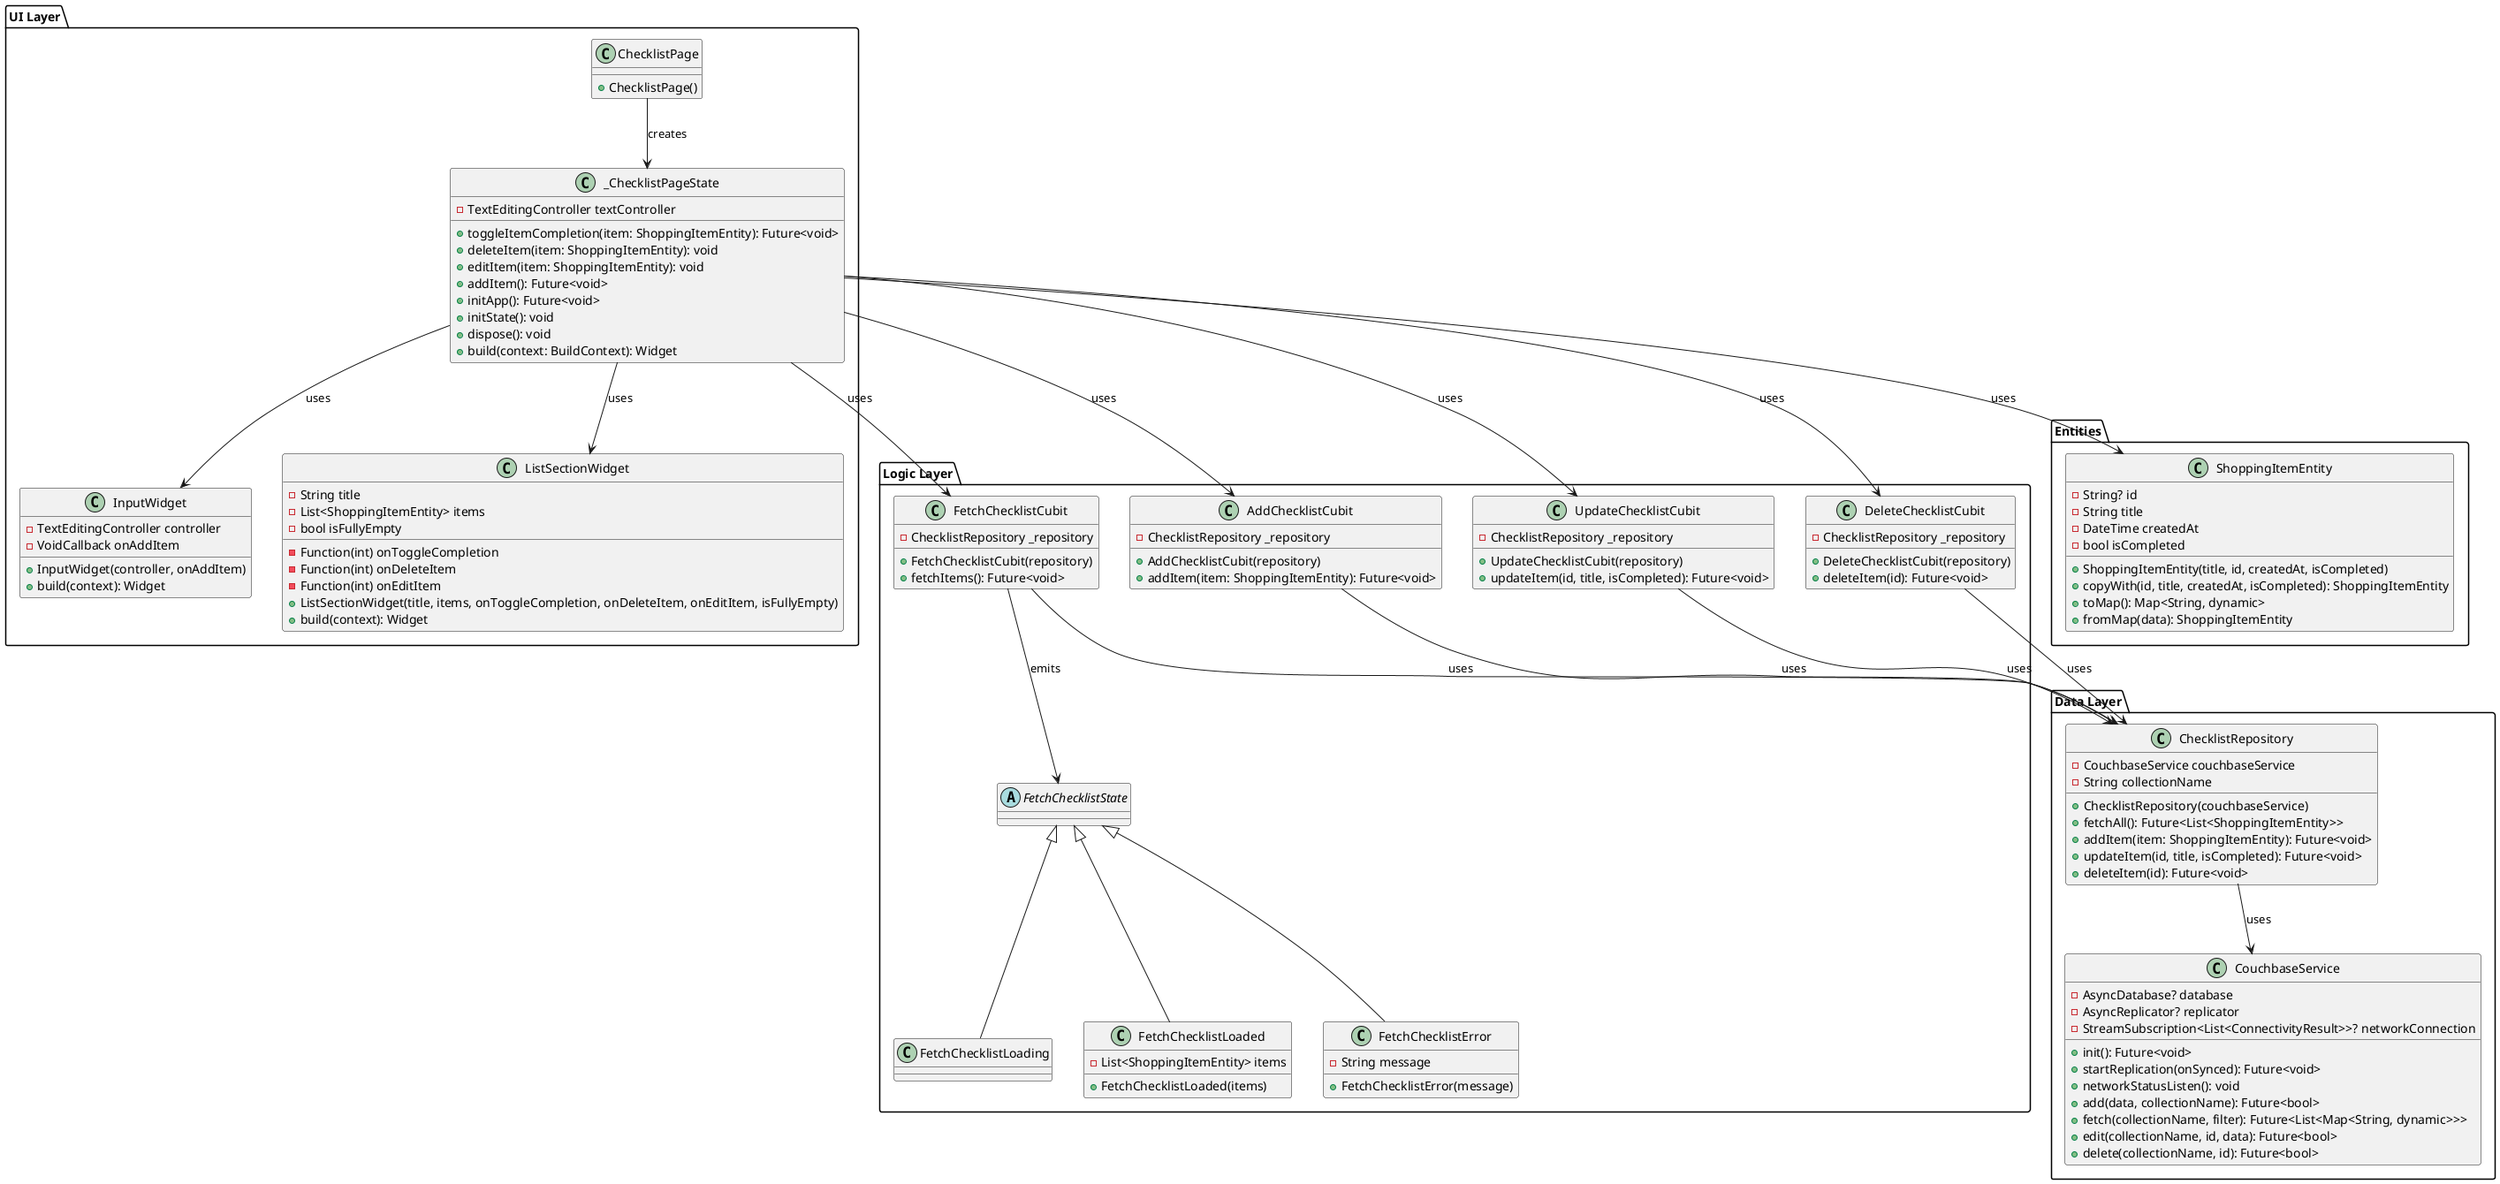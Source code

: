 @startuml ChecklistPage Class Diagram

package "UI Layer" as UI {
  class ChecklistPage {
    +ChecklistPage()
  }

  class _ChecklistPageState {
    -TextEditingController textController
    +toggleItemCompletion(item: ShoppingItemEntity): Future<void>
    +deleteItem(item: ShoppingItemEntity): void
    +editItem(item: ShoppingItemEntity): void
    +addItem(): Future<void>
    +initApp(): Future<void>
    +initState(): void
    +dispose(): void
    +build(context: BuildContext): Widget
  }

  ChecklistPage --> _ChecklistPageState : creates

  class InputWidget {
    -TextEditingController controller
    -VoidCallback onAddItem
    +InputWidget(controller, onAddItem)
    +build(context): Widget
  }

  class ListSectionWidget {
    -String title
    -List<ShoppingItemEntity> items
    -Function(int) onToggleCompletion
    -Function(int) onDeleteItem
    -Function(int) onEditItem
    -bool isFullyEmpty
    +ListSectionWidget(title, items, onToggleCompletion, onDeleteItem, onEditItem, isFullyEmpty)
    +build(context): Widget
  }

  _ChecklistPageState --> InputWidget : uses
  _ChecklistPageState --> ListSectionWidget : uses
}

package "Logic Layer" as Logic {
  class FetchChecklistCubit {
    -ChecklistRepository _repository
    +FetchChecklistCubit(repository)
    +fetchItems(): Future<void>
  }

  class AddChecklistCubit {
    -ChecklistRepository _repository
    +AddChecklistCubit(repository)
    +addItem(item: ShoppingItemEntity): Future<void>
  }

  class UpdateChecklistCubit {
    -ChecklistRepository _repository
    +UpdateChecklistCubit(repository)
    +updateItem(id, title, isCompleted): Future<void>
  }

  class DeleteChecklistCubit {
    -ChecklistRepository _repository
    +DeleteChecklistCubit(repository)
    +deleteItem(id): Future<void>
  }

  _ChecklistPageState --> FetchChecklistCubit : uses
  _ChecklistPageState --> AddChecklistCubit : uses
  _ChecklistPageState --> UpdateChecklistCubit : uses
  _ChecklistPageState --> DeleteChecklistCubit : uses

  abstract class FetchChecklistState

  class FetchChecklistLoading {
  }

  class FetchChecklistLoaded {
    -List<ShoppingItemEntity> items
    +FetchChecklistLoaded(items)
  }

  class FetchChecklistError {
    -String message
    +FetchChecklistError(message)
  }

  FetchChecklistState <|-- FetchChecklistLoading
  FetchChecklistState <|-- FetchChecklistLoaded
  FetchChecklistState <|-- FetchChecklistError

  FetchChecklistCubit --> FetchChecklistState : emits
}

package "Data Layer" as Data {
  class ChecklistRepository {
    -CouchbaseService couchbaseService
    -String collectionName
    +ChecklistRepository(couchbaseService)
    +fetchAll(): Future<List<ShoppingItemEntity>>
    +addItem(item: ShoppingItemEntity): Future<void>
    +updateItem(id, title, isCompleted): Future<void>
    +deleteItem(id): Future<void>
  }

  FetchChecklistCubit --> ChecklistRepository : uses
  AddChecklistCubit --> ChecklistRepository : uses
  UpdateChecklistCubit --> ChecklistRepository : uses
  DeleteChecklistCubit --> ChecklistRepository : uses

  class CouchbaseService {
    -AsyncDatabase? database
    -AsyncReplicator? replicator
    -StreamSubscription<List<ConnectivityResult>>? networkConnection
    +init(): Future<void>
    +startReplication(onSynced): Future<void>
    +networkStatusListen(): void
    +add(data, collectionName): Future<bool>
    +fetch(collectionName, filter): Future<List<Map<String, dynamic>>>
    +edit(collectionName, id, data): Future<bool>
    +delete(collectionName, id): Future<bool>
  }

  ChecklistRepository --> CouchbaseService : uses
}

package "Entities" as Entities {
  class ShoppingItemEntity {
    -String? id
    -String title
    -DateTime createdAt
    -bool isCompleted
    +ShoppingItemEntity(title, id, createdAt, isCompleted)
    +copyWith(id, title, createdAt, isCompleted): ShoppingItemEntity
    +toMap(): Map<String, dynamic>
    +fromMap(data): ShoppingItemEntity
  }
}

_ChecklistPageState --> ShoppingItemEntity : uses

@enduml